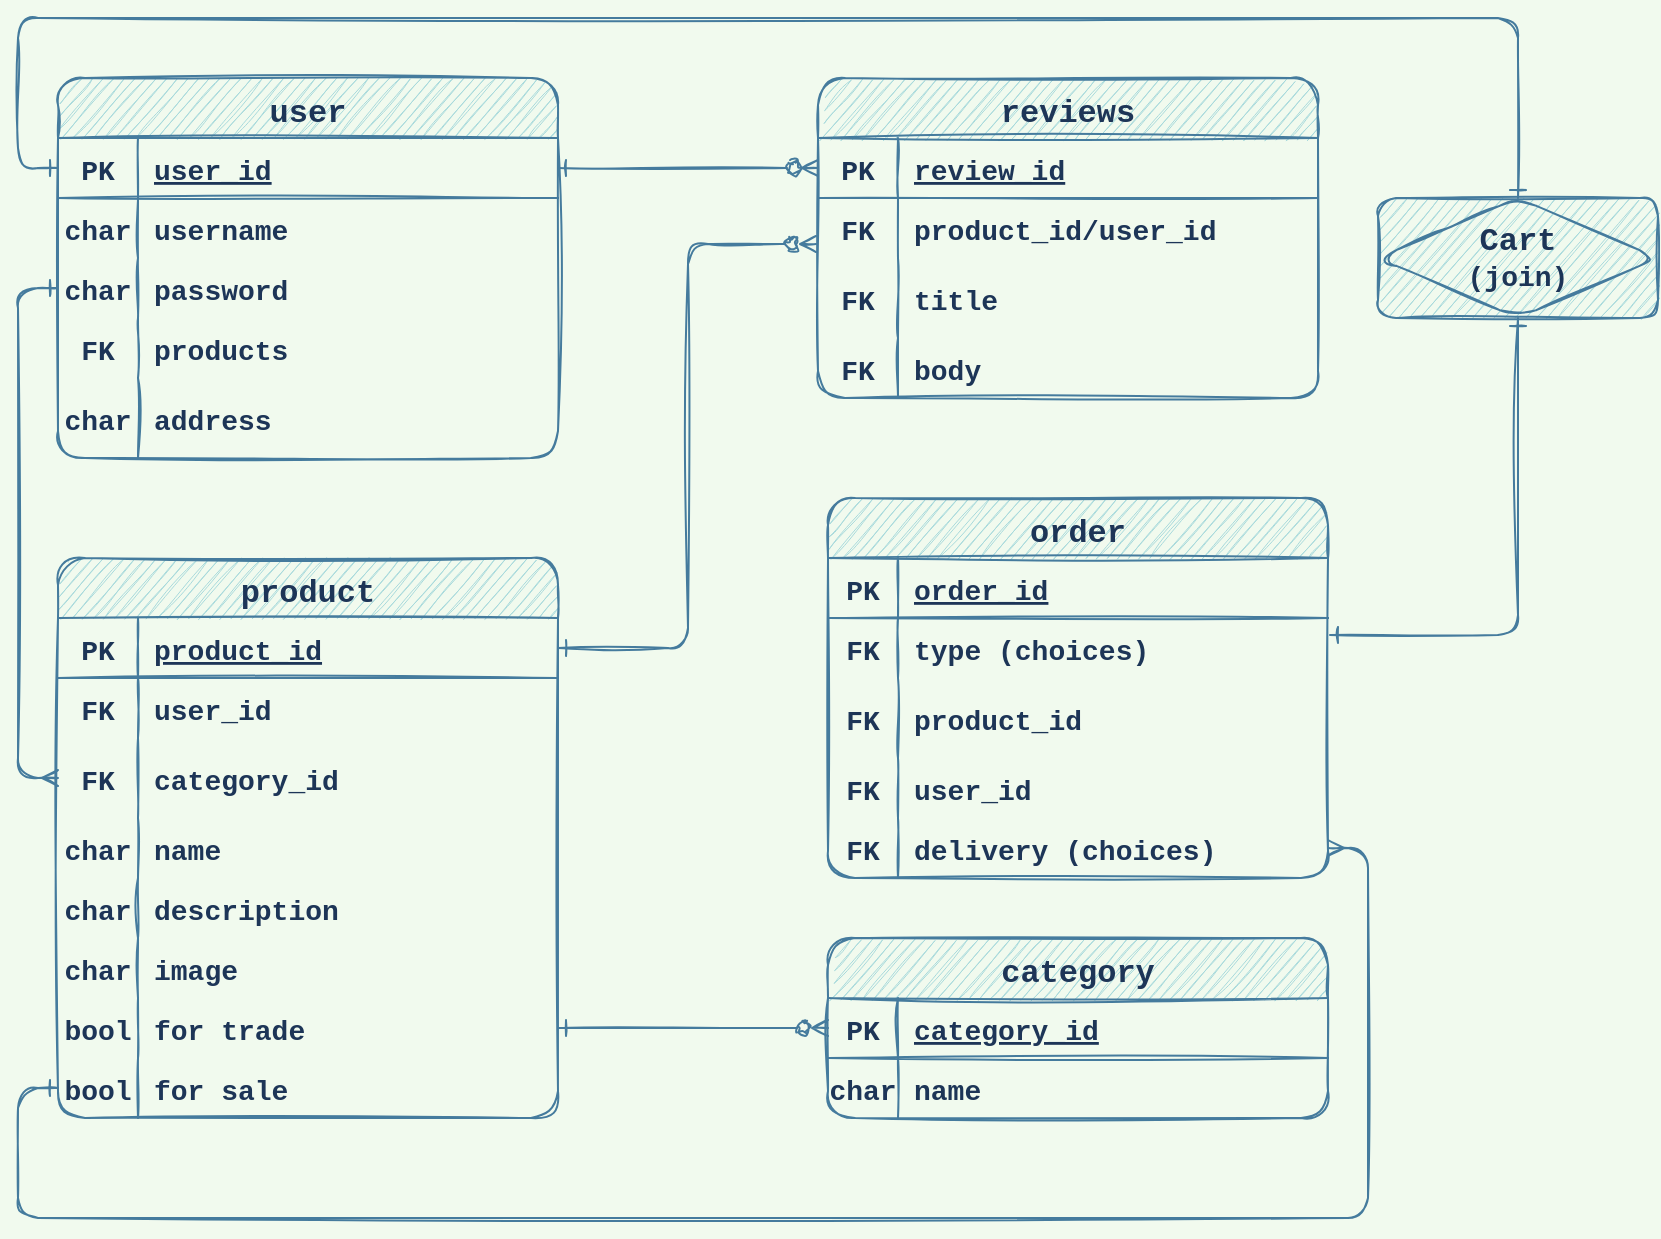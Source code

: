 <mxfile version="20.2.8" type="device"><diagram id="R2lEEEUBdFMjLlhIrx00" name="Page-1"><mxGraphModel dx="912" dy="474" grid="1" gridSize="10" guides="1" tooltips="1" connect="1" arrows="1" fold="1" page="1" pageScale="1" pageWidth="850" pageHeight="1100" background="#F1FAEE" math="0" shadow="0" extFonts="Permanent Marker^https://fonts.googleapis.com/css?family=Permanent+Marker"><root><mxCell id="0"/><mxCell id="1" parent="0"/><mxCell id="C-vyLk0tnHw3VtMMgP7b-2" value="reviews" style="shape=table;startSize=30;container=1;collapsible=1;childLayout=tableLayout;fixedRows=1;rowLines=0;fontStyle=1;align=center;resizeLast=1;resizeLastRow=1;fillColor=#A8DADC;strokeColor=#457B9D;fontColor=#1D3557;sketch=1;rounded=1;fontFamily=Courier New;fontSize=16;" parent="1" vertex="1"><mxGeometry x="420" y="40" width="250" height="160" as="geometry"/></mxCell><mxCell id="C-vyLk0tnHw3VtMMgP7b-3" value="" style="shape=partialRectangle;collapsible=0;dropTarget=0;pointerEvents=0;fillColor=none;points=[[0,0.5],[1,0.5]];portConstraint=eastwest;top=0;left=0;right=0;bottom=1;strokeColor=#457B9D;fontColor=#1D3557;sketch=1;rounded=1;fontFamily=Courier New;fontStyle=1;fontSize=14;" parent="C-vyLk0tnHw3VtMMgP7b-2" vertex="1"><mxGeometry y="30" width="250" height="30" as="geometry"/></mxCell><mxCell id="C-vyLk0tnHw3VtMMgP7b-4" value="PK" style="shape=partialRectangle;overflow=hidden;connectable=0;fillColor=none;top=0;left=0;bottom=0;right=0;fontStyle=1;strokeColor=#457B9D;fontColor=#1D3557;sketch=1;rounded=1;fontFamily=Courier New;fontSize=14;" parent="C-vyLk0tnHw3VtMMgP7b-3" vertex="1"><mxGeometry width="40" height="30" as="geometry"><mxRectangle width="40" height="30" as="alternateBounds"/></mxGeometry></mxCell><mxCell id="C-vyLk0tnHw3VtMMgP7b-5" value="review_id" style="shape=partialRectangle;overflow=hidden;connectable=0;fillColor=none;top=0;left=0;bottom=0;right=0;align=left;spacingLeft=6;fontStyle=5;strokeColor=#457B9D;fontColor=#1D3557;sketch=1;rounded=1;fontFamily=Courier New;fontSize=14;" parent="C-vyLk0tnHw3VtMMgP7b-3" vertex="1"><mxGeometry x="40" width="210" height="30" as="geometry"><mxRectangle width="210" height="30" as="alternateBounds"/></mxGeometry></mxCell><mxCell id="C-vyLk0tnHw3VtMMgP7b-6" value="" style="shape=partialRectangle;collapsible=0;dropTarget=0;pointerEvents=0;fillColor=none;points=[[0,0.5],[1,0.5]];portConstraint=eastwest;top=0;left=0;right=0;bottom=0;strokeColor=#457B9D;fontColor=#1D3557;sketch=1;rounded=1;fontFamily=Courier New;fontStyle=1;fontSize=14;" parent="C-vyLk0tnHw3VtMMgP7b-2" vertex="1"><mxGeometry y="60" width="250" height="30" as="geometry"/></mxCell><mxCell id="C-vyLk0tnHw3VtMMgP7b-7" value="FK" style="shape=partialRectangle;overflow=hidden;connectable=0;fillColor=none;top=0;left=0;bottom=0;right=0;strokeColor=#457B9D;fontColor=#1D3557;sketch=1;rounded=1;fontFamily=Courier New;fontStyle=1;fontSize=14;" parent="C-vyLk0tnHw3VtMMgP7b-6" vertex="1"><mxGeometry width="40" height="30" as="geometry"><mxRectangle width="40" height="30" as="alternateBounds"/></mxGeometry></mxCell><mxCell id="C-vyLk0tnHw3VtMMgP7b-8" value="product_id/user_id" style="shape=partialRectangle;overflow=hidden;connectable=0;fillColor=none;top=0;left=0;bottom=0;right=0;align=left;spacingLeft=6;strokeColor=#457B9D;fontColor=#1D3557;sketch=1;rounded=1;fontFamily=Courier New;fontStyle=1;fontSize=14;" parent="C-vyLk0tnHw3VtMMgP7b-6" vertex="1"><mxGeometry x="40" width="210" height="30" as="geometry"><mxRectangle width="210" height="30" as="alternateBounds"/></mxGeometry></mxCell><mxCell id="C-vyLk0tnHw3VtMMgP7b-9" value="" style="shape=partialRectangle;collapsible=0;dropTarget=0;pointerEvents=0;fillColor=none;points=[[0,0.5],[1,0.5]];portConstraint=eastwest;top=0;left=0;right=0;bottom=0;strokeColor=#457B9D;fontColor=#1D3557;sketch=1;rounded=1;fontFamily=Courier New;fontStyle=1;fontSize=14;" parent="C-vyLk0tnHw3VtMMgP7b-2" vertex="1"><mxGeometry y="90" width="250" height="40" as="geometry"/></mxCell><mxCell id="C-vyLk0tnHw3VtMMgP7b-10" value="FK" style="shape=partialRectangle;overflow=hidden;connectable=0;fillColor=none;top=0;left=0;bottom=0;right=0;strokeColor=#457B9D;fontColor=#1D3557;sketch=1;rounded=1;fontFamily=Courier New;fontStyle=1;fontSize=14;" parent="C-vyLk0tnHw3VtMMgP7b-9" vertex="1"><mxGeometry width="40" height="40" as="geometry"><mxRectangle width="40" height="40" as="alternateBounds"/></mxGeometry></mxCell><mxCell id="C-vyLk0tnHw3VtMMgP7b-11" value="title" style="shape=partialRectangle;overflow=hidden;connectable=0;fillColor=none;top=0;left=0;bottom=0;right=0;align=left;spacingLeft=6;strokeColor=#457B9D;fontColor=#1D3557;sketch=1;rounded=1;fontFamily=Courier New;fontStyle=1;fontSize=14;" parent="C-vyLk0tnHw3VtMMgP7b-9" vertex="1"><mxGeometry x="40" width="210" height="40" as="geometry"><mxRectangle width="210" height="40" as="alternateBounds"/></mxGeometry></mxCell><mxCell id="G360ukvgZGvZydn3RHh8-10" value="" style="shape=tableRow;horizontal=0;startSize=0;swimlaneHead=0;swimlaneBody=0;fillColor=none;collapsible=0;dropTarget=0;points=[[0,0.5],[1,0.5]];portConstraint=eastwest;top=0;left=0;right=0;bottom=0;strokeColor=#457B9D;fontColor=#1D3557;sketch=1;rounded=1;fontFamily=Courier New;fontStyle=1;fontSize=14;" vertex="1" parent="C-vyLk0tnHw3VtMMgP7b-2"><mxGeometry y="130" width="250" height="30" as="geometry"/></mxCell><mxCell id="G360ukvgZGvZydn3RHh8-11" value="FK" style="shape=partialRectangle;connectable=0;fillColor=none;top=0;left=0;bottom=0;right=0;editable=1;overflow=hidden;strokeColor=#457B9D;fontColor=#1D3557;sketch=1;rounded=1;fontFamily=Courier New;fontStyle=1;fontSize=14;" vertex="1" parent="G360ukvgZGvZydn3RHh8-10"><mxGeometry width="40" height="30" as="geometry"><mxRectangle width="40" height="30" as="alternateBounds"/></mxGeometry></mxCell><mxCell id="G360ukvgZGvZydn3RHh8-12" value="body" style="shape=partialRectangle;connectable=0;fillColor=none;top=0;left=0;bottom=0;right=0;align=left;spacingLeft=6;overflow=hidden;strokeColor=#457B9D;fontColor=#1D3557;sketch=1;rounded=1;fontFamily=Courier New;fontStyle=1;fontSize=14;" vertex="1" parent="G360ukvgZGvZydn3RHh8-10"><mxGeometry x="40" width="210" height="30" as="geometry"><mxRectangle width="210" height="30" as="alternateBounds"/></mxGeometry></mxCell><mxCell id="C-vyLk0tnHw3VtMMgP7b-13" value="order" style="shape=table;startSize=30;container=1;collapsible=1;childLayout=tableLayout;fixedRows=1;rowLines=0;fontStyle=1;align=center;resizeLast=1;resizeLastRow=1;fillColor=#A8DADC;strokeColor=#457B9D;fontColor=#1D3557;sketch=1;rounded=1;fontFamily=Courier New;fontSize=16;" parent="1" vertex="1"><mxGeometry x="425" y="250" width="250" height="190" as="geometry"/></mxCell><mxCell id="C-vyLk0tnHw3VtMMgP7b-14" value="" style="shape=partialRectangle;collapsible=0;dropTarget=0;pointerEvents=0;fillColor=none;points=[[0,0.5],[1,0.5]];portConstraint=eastwest;top=0;left=0;right=0;bottom=1;strokeColor=#457B9D;fontColor=#1D3557;sketch=1;rounded=1;fontFamily=Courier New;fontStyle=1;fontSize=14;" parent="C-vyLk0tnHw3VtMMgP7b-13" vertex="1"><mxGeometry y="30" width="250" height="30" as="geometry"/></mxCell><mxCell id="C-vyLk0tnHw3VtMMgP7b-15" value="PK" style="shape=partialRectangle;overflow=hidden;connectable=0;fillColor=none;top=0;left=0;bottom=0;right=0;fontStyle=1;strokeColor=#457B9D;fontColor=#1D3557;sketch=1;rounded=1;fontFamily=Courier New;fontSize=14;" parent="C-vyLk0tnHw3VtMMgP7b-14" vertex="1"><mxGeometry width="35" height="30" as="geometry"><mxRectangle width="35" height="30" as="alternateBounds"/></mxGeometry></mxCell><mxCell id="C-vyLk0tnHw3VtMMgP7b-16" value="order_id" style="shape=partialRectangle;overflow=hidden;connectable=0;fillColor=none;top=0;left=0;bottom=0;right=0;align=left;spacingLeft=6;fontStyle=5;strokeColor=#457B9D;fontColor=#1D3557;sketch=1;rounded=1;fontFamily=Courier New;fontSize=14;" parent="C-vyLk0tnHw3VtMMgP7b-14" vertex="1"><mxGeometry x="35" width="215" height="30" as="geometry"><mxRectangle width="215" height="30" as="alternateBounds"/></mxGeometry></mxCell><mxCell id="C-vyLk0tnHw3VtMMgP7b-17" value="" style="shape=partialRectangle;collapsible=0;dropTarget=0;pointerEvents=0;fillColor=none;points=[[0,0.5],[1,0.5]];portConstraint=eastwest;top=0;left=0;right=0;bottom=0;strokeColor=#457B9D;fontColor=#1D3557;sketch=1;rounded=1;fontFamily=Courier New;fontStyle=1;fontSize=14;" parent="C-vyLk0tnHw3VtMMgP7b-13" vertex="1"><mxGeometry y="60" width="250" height="30" as="geometry"/></mxCell><mxCell id="C-vyLk0tnHw3VtMMgP7b-18" value="FK" style="shape=partialRectangle;overflow=hidden;connectable=0;fillColor=none;top=0;left=0;bottom=0;right=0;strokeColor=#457B9D;fontColor=#1D3557;sketch=1;rounded=1;fontFamily=Courier New;fontStyle=1;fontSize=14;" parent="C-vyLk0tnHw3VtMMgP7b-17" vertex="1"><mxGeometry width="35" height="30" as="geometry"><mxRectangle width="35" height="30" as="alternateBounds"/></mxGeometry></mxCell><mxCell id="C-vyLk0tnHw3VtMMgP7b-19" value="type (choices)" style="shape=partialRectangle;overflow=hidden;connectable=0;fillColor=none;top=0;left=0;bottom=0;right=0;align=left;spacingLeft=6;strokeColor=#457B9D;fontColor=#1D3557;sketch=1;rounded=1;fontFamily=Courier New;fontStyle=1;fontSize=14;" parent="C-vyLk0tnHw3VtMMgP7b-17" vertex="1"><mxGeometry x="35" width="215" height="30" as="geometry"><mxRectangle width="215" height="30" as="alternateBounds"/></mxGeometry></mxCell><mxCell id="C-vyLk0tnHw3VtMMgP7b-20" value="" style="shape=partialRectangle;collapsible=0;dropTarget=0;pointerEvents=0;fillColor=none;points=[[0,0.5],[1,0.5]];portConstraint=eastwest;top=0;left=0;right=0;bottom=0;strokeColor=#457B9D;fontColor=#1D3557;sketch=1;rounded=1;fontFamily=Courier New;fontStyle=1;fontSize=14;" parent="C-vyLk0tnHw3VtMMgP7b-13" vertex="1"><mxGeometry y="90" width="250" height="40" as="geometry"/></mxCell><mxCell id="C-vyLk0tnHw3VtMMgP7b-21" value="FK" style="shape=partialRectangle;overflow=hidden;connectable=0;fillColor=none;top=0;left=0;bottom=0;right=0;strokeColor=#457B9D;fontColor=#1D3557;sketch=1;rounded=1;fontFamily=Courier New;fontStyle=1;fontSize=14;" parent="C-vyLk0tnHw3VtMMgP7b-20" vertex="1"><mxGeometry width="35" height="40" as="geometry"><mxRectangle width="35" height="40" as="alternateBounds"/></mxGeometry></mxCell><mxCell id="C-vyLk0tnHw3VtMMgP7b-22" value="product_id" style="shape=partialRectangle;overflow=hidden;connectable=0;fillColor=none;top=0;left=0;bottom=0;right=0;align=left;spacingLeft=6;strokeColor=#457B9D;fontColor=#1D3557;sketch=1;rounded=1;fontFamily=Courier New;fontStyle=1;fontSize=14;" parent="C-vyLk0tnHw3VtMMgP7b-20" vertex="1"><mxGeometry x="35" width="215" height="40" as="geometry"><mxRectangle width="215" height="40" as="alternateBounds"/></mxGeometry></mxCell><mxCell id="G360ukvgZGvZydn3RHh8-13" value="" style="shape=tableRow;horizontal=0;startSize=0;swimlaneHead=0;swimlaneBody=0;fillColor=none;collapsible=0;dropTarget=0;points=[[0,0.5],[1,0.5]];portConstraint=eastwest;top=0;left=0;right=0;bottom=0;strokeColor=#457B9D;fontColor=#1D3557;sketch=1;rounded=1;fontFamily=Courier New;fontStyle=1;fontSize=14;" vertex="1" parent="C-vyLk0tnHw3VtMMgP7b-13"><mxGeometry y="130" width="250" height="30" as="geometry"/></mxCell><mxCell id="G360ukvgZGvZydn3RHh8-14" value="FK" style="shape=partialRectangle;connectable=0;fillColor=none;top=0;left=0;bottom=0;right=0;editable=1;overflow=hidden;strokeColor=#457B9D;fontColor=#1D3557;sketch=1;rounded=1;fontFamily=Courier New;fontStyle=1;fontSize=14;" vertex="1" parent="G360ukvgZGvZydn3RHh8-13"><mxGeometry width="35" height="30" as="geometry"><mxRectangle width="35" height="30" as="alternateBounds"/></mxGeometry></mxCell><mxCell id="G360ukvgZGvZydn3RHh8-15" value="user_id" style="shape=partialRectangle;connectable=0;fillColor=none;top=0;left=0;bottom=0;right=0;align=left;spacingLeft=6;overflow=hidden;strokeColor=#457B9D;fontColor=#1D3557;sketch=1;rounded=1;fontFamily=Courier New;fontStyle=1;fontSize=14;" vertex="1" parent="G360ukvgZGvZydn3RHh8-13"><mxGeometry x="35" width="215" height="30" as="geometry"><mxRectangle width="215" height="30" as="alternateBounds"/></mxGeometry></mxCell><mxCell id="G360ukvgZGvZydn3RHh8-16" value="" style="shape=tableRow;horizontal=0;startSize=0;swimlaneHead=0;swimlaneBody=0;fillColor=none;collapsible=0;dropTarget=0;points=[[0,0.5],[1,0.5]];portConstraint=eastwest;top=0;left=0;right=0;bottom=0;strokeColor=#457B9D;fontColor=#1D3557;sketch=1;rounded=1;fontFamily=Courier New;fontStyle=1;fontSize=14;" vertex="1" parent="C-vyLk0tnHw3VtMMgP7b-13"><mxGeometry y="160" width="250" height="30" as="geometry"/></mxCell><mxCell id="G360ukvgZGvZydn3RHh8-17" value="FK" style="shape=partialRectangle;connectable=0;fillColor=none;top=0;left=0;bottom=0;right=0;editable=1;overflow=hidden;strokeColor=#457B9D;fontColor=#1D3557;sketch=1;rounded=1;fontFamily=Courier New;fontStyle=1;fontSize=14;" vertex="1" parent="G360ukvgZGvZydn3RHh8-16"><mxGeometry width="35" height="30" as="geometry"><mxRectangle width="35" height="30" as="alternateBounds"/></mxGeometry></mxCell><mxCell id="G360ukvgZGvZydn3RHh8-18" value="delivery (choices)" style="shape=partialRectangle;connectable=0;fillColor=none;top=0;left=0;bottom=0;right=0;align=left;spacingLeft=6;overflow=hidden;strokeColor=#457B9D;fontColor=#1D3557;sketch=1;rounded=1;fontFamily=Courier New;fontStyle=1;fontSize=14;" vertex="1" parent="G360ukvgZGvZydn3RHh8-16"><mxGeometry x="35" width="215" height="30" as="geometry"><mxRectangle width="215" height="30" as="alternateBounds"/></mxGeometry></mxCell><mxCell id="C-vyLk0tnHw3VtMMgP7b-23" value="user" style="shape=table;startSize=30;container=1;collapsible=1;childLayout=tableLayout;fixedRows=1;rowLines=0;fontStyle=1;align=center;resizeLast=1;resizeLastRow=1;fillColor=#A8DADC;strokeColor=#457B9D;fontColor=#1D3557;sketch=1;rounded=1;fontFamily=Courier New;fontSize=16;" parent="1" vertex="1"><mxGeometry x="40" y="40" width="250" height="190" as="geometry"/></mxCell><mxCell id="C-vyLk0tnHw3VtMMgP7b-24" value="" style="shape=partialRectangle;collapsible=0;dropTarget=0;pointerEvents=0;fillColor=none;points=[[0,0.5],[1,0.5]];portConstraint=eastwest;top=0;left=0;right=0;bottom=1;strokeColor=#457B9D;fontColor=#1D3557;sketch=1;rounded=1;fontFamily=Courier New;fontStyle=1;fontSize=14;" parent="C-vyLk0tnHw3VtMMgP7b-23" vertex="1"><mxGeometry y="30" width="250" height="30" as="geometry"/></mxCell><mxCell id="C-vyLk0tnHw3VtMMgP7b-25" value="PK" style="shape=partialRectangle;overflow=hidden;connectable=0;fillColor=none;top=0;left=0;bottom=0;right=0;fontStyle=1;strokeColor=#457B9D;fontColor=#1D3557;sketch=1;rounded=1;fontFamily=Courier New;fontSize=14;" parent="C-vyLk0tnHw3VtMMgP7b-24" vertex="1"><mxGeometry width="40" height="30" as="geometry"><mxRectangle width="40" height="30" as="alternateBounds"/></mxGeometry></mxCell><mxCell id="C-vyLk0tnHw3VtMMgP7b-26" value="user_id" style="shape=partialRectangle;overflow=hidden;connectable=0;fillColor=none;top=0;left=0;bottom=0;right=0;align=left;spacingLeft=6;fontStyle=5;strokeColor=#457B9D;fontColor=#1D3557;sketch=1;rounded=1;fontFamily=Courier New;fontSize=14;" parent="C-vyLk0tnHw3VtMMgP7b-24" vertex="1"><mxGeometry x="40" width="210" height="30" as="geometry"><mxRectangle width="210" height="30" as="alternateBounds"/></mxGeometry></mxCell><mxCell id="C-vyLk0tnHw3VtMMgP7b-27" value="" style="shape=partialRectangle;collapsible=0;dropTarget=0;pointerEvents=0;fillColor=none;points=[[0,0.5],[1,0.5]];portConstraint=eastwest;top=0;left=0;right=0;bottom=0;strokeColor=#457B9D;fontColor=#1D3557;sketch=1;rounded=1;fontFamily=Courier New;fontStyle=1;fontSize=14;" parent="C-vyLk0tnHw3VtMMgP7b-23" vertex="1"><mxGeometry y="60" width="250" height="30" as="geometry"/></mxCell><mxCell id="C-vyLk0tnHw3VtMMgP7b-28" value="char" style="shape=partialRectangle;overflow=hidden;connectable=0;fillColor=none;top=0;left=0;bottom=0;right=0;strokeColor=#457B9D;fontColor=#1D3557;sketch=1;rounded=1;fontFamily=Courier New;fontStyle=1;fontSize=14;" parent="C-vyLk0tnHw3VtMMgP7b-27" vertex="1"><mxGeometry width="40" height="30" as="geometry"><mxRectangle width="40" height="30" as="alternateBounds"/></mxGeometry></mxCell><mxCell id="C-vyLk0tnHw3VtMMgP7b-29" value="username" style="shape=partialRectangle;overflow=hidden;connectable=0;fillColor=none;top=0;left=0;bottom=0;right=0;align=left;spacingLeft=6;strokeColor=#457B9D;fontColor=#1D3557;sketch=1;rounded=1;fontFamily=Courier New;fontStyle=1;fontSize=14;" parent="C-vyLk0tnHw3VtMMgP7b-27" vertex="1"><mxGeometry x="40" width="210" height="30" as="geometry"><mxRectangle width="210" height="30" as="alternateBounds"/></mxGeometry></mxCell><mxCell id="G360ukvgZGvZydn3RHh8-1" value="" style="shape=tableRow;horizontal=0;startSize=0;swimlaneHead=0;swimlaneBody=0;fillColor=none;collapsible=0;dropTarget=0;points=[[0,0.5],[1,0.5]];portConstraint=eastwest;top=0;left=0;right=0;bottom=0;strokeColor=#457B9D;fontColor=#1D3557;sketch=1;rounded=1;fontFamily=Courier New;fontStyle=1;fontSize=14;" vertex="1" parent="C-vyLk0tnHw3VtMMgP7b-23"><mxGeometry y="90" width="250" height="30" as="geometry"/></mxCell><mxCell id="G360ukvgZGvZydn3RHh8-2" value="char" style="shape=partialRectangle;connectable=0;fillColor=none;top=0;left=0;bottom=0;right=0;editable=1;overflow=hidden;strokeColor=#457B9D;fontColor=#1D3557;sketch=1;rounded=1;fontFamily=Courier New;fontStyle=1;fontSize=14;" vertex="1" parent="G360ukvgZGvZydn3RHh8-1"><mxGeometry width="40" height="30" as="geometry"><mxRectangle width="40" height="30" as="alternateBounds"/></mxGeometry></mxCell><mxCell id="G360ukvgZGvZydn3RHh8-3" value="password" style="shape=partialRectangle;connectable=0;fillColor=none;top=0;left=0;bottom=0;right=0;align=left;spacingLeft=6;overflow=hidden;strokeColor=#457B9D;fontColor=#1D3557;sketch=1;rounded=1;fontFamily=Courier New;fontStyle=1;fontSize=14;" vertex="1" parent="G360ukvgZGvZydn3RHh8-1"><mxGeometry x="40" width="210" height="30" as="geometry"><mxRectangle width="210" height="30" as="alternateBounds"/></mxGeometry></mxCell><mxCell id="G360ukvgZGvZydn3RHh8-4" value="" style="shape=tableRow;horizontal=0;startSize=0;swimlaneHead=0;swimlaneBody=0;fillColor=none;collapsible=0;dropTarget=0;points=[[0,0.5],[1,0.5]];portConstraint=eastwest;top=0;left=0;right=0;bottom=0;strokeColor=#457B9D;fontColor=#1D3557;sketch=1;rounded=1;fontFamily=Courier New;fontStyle=1;fontSize=14;" vertex="1" parent="C-vyLk0tnHw3VtMMgP7b-23"><mxGeometry y="120" width="250" height="30" as="geometry"/></mxCell><mxCell id="G360ukvgZGvZydn3RHh8-5" value="FK" style="shape=partialRectangle;connectable=0;fillColor=none;top=0;left=0;bottom=0;right=0;editable=1;overflow=hidden;strokeColor=#457B9D;fontColor=#1D3557;sketch=1;rounded=1;fontFamily=Courier New;fontStyle=1;fontSize=14;" vertex="1" parent="G360ukvgZGvZydn3RHh8-4"><mxGeometry width="40" height="30" as="geometry"><mxRectangle width="40" height="30" as="alternateBounds"/></mxGeometry></mxCell><mxCell id="G360ukvgZGvZydn3RHh8-6" value="products" style="shape=partialRectangle;connectable=0;fillColor=none;top=0;left=0;bottom=0;right=0;align=left;spacingLeft=6;overflow=hidden;strokeColor=#457B9D;fontColor=#1D3557;sketch=1;rounded=1;fontFamily=Courier New;fontStyle=1;fontSize=14;" vertex="1" parent="G360ukvgZGvZydn3RHh8-4"><mxGeometry x="40" width="210" height="30" as="geometry"><mxRectangle width="210" height="30" as="alternateBounds"/></mxGeometry></mxCell><mxCell id="G360ukvgZGvZydn3RHh8-7" value="" style="shape=tableRow;horizontal=0;startSize=0;swimlaneHead=0;swimlaneBody=0;fillColor=none;collapsible=0;dropTarget=0;points=[[0,0.5],[1,0.5]];portConstraint=eastwest;top=0;left=0;right=0;bottom=0;strokeColor=#457B9D;fontColor=#1D3557;sketch=1;rounded=1;fontFamily=Courier New;fontStyle=1;fontSize=14;" vertex="1" parent="C-vyLk0tnHw3VtMMgP7b-23"><mxGeometry y="150" width="250" height="40" as="geometry"/></mxCell><mxCell id="G360ukvgZGvZydn3RHh8-8" value="char" style="shape=partialRectangle;connectable=0;fillColor=none;top=0;left=0;bottom=0;right=0;editable=1;overflow=hidden;strokeColor=#457B9D;fontColor=#1D3557;sketch=1;rounded=1;fontFamily=Courier New;fontStyle=1;fontSize=14;" vertex="1" parent="G360ukvgZGvZydn3RHh8-7"><mxGeometry width="40" height="40" as="geometry"><mxRectangle width="40" height="40" as="alternateBounds"/></mxGeometry></mxCell><mxCell id="G360ukvgZGvZydn3RHh8-9" value="address" style="shape=partialRectangle;connectable=0;fillColor=none;top=0;left=0;bottom=0;right=0;align=left;spacingLeft=6;overflow=hidden;strokeColor=#457B9D;fontColor=#1D3557;sketch=1;rounded=1;fontFamily=Courier New;fontStyle=1;fontSize=14;" vertex="1" parent="G360ukvgZGvZydn3RHh8-7"><mxGeometry x="40" width="210" height="40" as="geometry"><mxRectangle width="210" height="40" as="alternateBounds"/></mxGeometry></mxCell><mxCell id="G360ukvgZGvZydn3RHh8-19" value="category" style="shape=table;startSize=30;container=1;collapsible=1;childLayout=tableLayout;fixedRows=1;rowLines=0;fontStyle=1;align=center;resizeLast=1;resizeLastRow=1;fillColor=#A8DADC;strokeColor=#457B9D;fontColor=#1D3557;sketch=1;rounded=1;fontFamily=Courier New;fontSize=16;" vertex="1" parent="1"><mxGeometry x="425" y="470" width="250" height="90" as="geometry"/></mxCell><mxCell id="G360ukvgZGvZydn3RHh8-20" value="" style="shape=partialRectangle;collapsible=0;dropTarget=0;pointerEvents=0;fillColor=none;points=[[0,0.5],[1,0.5]];portConstraint=eastwest;top=0;left=0;right=0;bottom=1;strokeColor=#457B9D;fontColor=#1D3557;sketch=1;rounded=1;fontFamily=Courier New;fontStyle=1;fontSize=14;" vertex="1" parent="G360ukvgZGvZydn3RHh8-19"><mxGeometry y="30" width="250" height="30" as="geometry"/></mxCell><mxCell id="G360ukvgZGvZydn3RHh8-21" value="PK" style="shape=partialRectangle;overflow=hidden;connectable=0;fillColor=none;top=0;left=0;bottom=0;right=0;fontStyle=1;strokeColor=#457B9D;fontColor=#1D3557;sketch=1;rounded=1;fontFamily=Courier New;fontSize=14;" vertex="1" parent="G360ukvgZGvZydn3RHh8-20"><mxGeometry width="35" height="30" as="geometry"><mxRectangle width="35" height="30" as="alternateBounds"/></mxGeometry></mxCell><mxCell id="G360ukvgZGvZydn3RHh8-22" value="category_id" style="shape=partialRectangle;overflow=hidden;connectable=0;fillColor=none;top=0;left=0;bottom=0;right=0;align=left;spacingLeft=6;fontStyle=5;strokeColor=#457B9D;fontColor=#1D3557;sketch=1;rounded=1;fontFamily=Courier New;fontSize=14;" vertex="1" parent="G360ukvgZGvZydn3RHh8-20"><mxGeometry x="35" width="215" height="30" as="geometry"><mxRectangle width="215" height="30" as="alternateBounds"/></mxGeometry></mxCell><mxCell id="G360ukvgZGvZydn3RHh8-23" value="" style="shape=partialRectangle;collapsible=0;dropTarget=0;pointerEvents=0;fillColor=none;points=[[0,0.5],[1,0.5]];portConstraint=eastwest;top=0;left=0;right=0;bottom=0;strokeColor=#457B9D;fontColor=#1D3557;sketch=1;rounded=1;fontFamily=Courier New;fontStyle=1;fontSize=14;" vertex="1" parent="G360ukvgZGvZydn3RHh8-19"><mxGeometry y="60" width="250" height="30" as="geometry"/></mxCell><mxCell id="G360ukvgZGvZydn3RHh8-24" value="char" style="shape=partialRectangle;overflow=hidden;connectable=0;fillColor=none;top=0;left=0;bottom=0;right=0;strokeColor=#457B9D;fontColor=#1D3557;sketch=1;rounded=1;fontFamily=Courier New;fontStyle=1;fontSize=14;" vertex="1" parent="G360ukvgZGvZydn3RHh8-23"><mxGeometry width="35" height="30" as="geometry"><mxRectangle width="35" height="30" as="alternateBounds"/></mxGeometry></mxCell><mxCell id="G360ukvgZGvZydn3RHh8-25" value="name" style="shape=partialRectangle;overflow=hidden;connectable=0;fillColor=none;top=0;left=0;bottom=0;right=0;align=left;spacingLeft=6;strokeColor=#457B9D;fontColor=#1D3557;sketch=1;rounded=1;fontFamily=Courier New;fontStyle=1;fontSize=14;" vertex="1" parent="G360ukvgZGvZydn3RHh8-23"><mxGeometry x="35" width="215" height="30" as="geometry"><mxRectangle width="215" height="30" as="alternateBounds"/></mxGeometry></mxCell><mxCell id="G360ukvgZGvZydn3RHh8-35" value="product" style="shape=table;startSize=30;container=1;collapsible=1;childLayout=tableLayout;fixedRows=1;rowLines=0;fontStyle=1;align=center;resizeLast=1;resizeLastRow=1;fillColor=#A8DADC;strokeColor=#457B9D;fontColor=#1D3557;sketch=1;rounded=1;fontFamily=Courier New;fontSize=16;" vertex="1" parent="1"><mxGeometry x="40" y="280" width="250" height="280" as="geometry"/></mxCell><mxCell id="G360ukvgZGvZydn3RHh8-36" value="" style="shape=partialRectangle;collapsible=0;dropTarget=0;pointerEvents=0;fillColor=none;points=[[0,0.5],[1,0.5]];portConstraint=eastwest;top=0;left=0;right=0;bottom=1;strokeColor=#457B9D;fontColor=#1D3557;sketch=1;rounded=1;fontFamily=Courier New;fontStyle=1;fontSize=14;" vertex="1" parent="G360ukvgZGvZydn3RHh8-35"><mxGeometry y="30" width="250" height="30" as="geometry"/></mxCell><mxCell id="G360ukvgZGvZydn3RHh8-37" value="PK" style="shape=partialRectangle;overflow=hidden;connectable=0;fillColor=none;top=0;left=0;bottom=0;right=0;fontStyle=1;strokeColor=#457B9D;fontColor=#1D3557;sketch=1;rounded=1;fontFamily=Courier New;fontSize=14;" vertex="1" parent="G360ukvgZGvZydn3RHh8-36"><mxGeometry width="40" height="30" as="geometry"><mxRectangle width="40" height="30" as="alternateBounds"/></mxGeometry></mxCell><mxCell id="G360ukvgZGvZydn3RHh8-38" value="product_id" style="shape=partialRectangle;overflow=hidden;connectable=0;fillColor=none;top=0;left=0;bottom=0;right=0;align=left;spacingLeft=6;fontStyle=5;strokeColor=#457B9D;fontColor=#1D3557;sketch=1;rounded=1;fontFamily=Courier New;fontSize=14;" vertex="1" parent="G360ukvgZGvZydn3RHh8-36"><mxGeometry x="40" width="210" height="30" as="geometry"><mxRectangle width="210" height="30" as="alternateBounds"/></mxGeometry></mxCell><mxCell id="G360ukvgZGvZydn3RHh8-39" value="" style="shape=partialRectangle;collapsible=0;dropTarget=0;pointerEvents=0;fillColor=none;points=[[0,0.5],[1,0.5]];portConstraint=eastwest;top=0;left=0;right=0;bottom=0;strokeColor=#457B9D;fontColor=#1D3557;sketch=1;rounded=1;fontFamily=Courier New;fontStyle=1;fontSize=14;" vertex="1" parent="G360ukvgZGvZydn3RHh8-35"><mxGeometry y="60" width="250" height="30" as="geometry"/></mxCell><mxCell id="G360ukvgZGvZydn3RHh8-40" value="FK" style="shape=partialRectangle;overflow=hidden;connectable=0;fillColor=none;top=0;left=0;bottom=0;right=0;strokeColor=#457B9D;fontColor=#1D3557;sketch=1;rounded=1;fontFamily=Courier New;fontStyle=1;fontSize=14;" vertex="1" parent="G360ukvgZGvZydn3RHh8-39"><mxGeometry width="40" height="30" as="geometry"><mxRectangle width="40" height="30" as="alternateBounds"/></mxGeometry></mxCell><mxCell id="G360ukvgZGvZydn3RHh8-41" value="user_id" style="shape=partialRectangle;overflow=hidden;connectable=0;fillColor=none;top=0;left=0;bottom=0;right=0;align=left;spacingLeft=6;strokeColor=#457B9D;fontColor=#1D3557;sketch=1;rounded=1;fontFamily=Courier New;fontStyle=1;fontSize=14;" vertex="1" parent="G360ukvgZGvZydn3RHh8-39"><mxGeometry x="40" width="210" height="30" as="geometry"><mxRectangle width="210" height="30" as="alternateBounds"/></mxGeometry></mxCell><mxCell id="G360ukvgZGvZydn3RHh8-42" value="" style="shape=partialRectangle;collapsible=0;dropTarget=0;pointerEvents=0;fillColor=none;points=[[0,0.5],[1,0.5]];portConstraint=eastwest;top=0;left=0;right=0;bottom=0;strokeColor=#457B9D;fontColor=#1D3557;sketch=1;rounded=1;fontFamily=Courier New;fontStyle=1;fontSize=14;" vertex="1" parent="G360ukvgZGvZydn3RHh8-35"><mxGeometry y="90" width="250" height="40" as="geometry"/></mxCell><mxCell id="G360ukvgZGvZydn3RHh8-43" value="FK" style="shape=partialRectangle;overflow=hidden;connectable=0;fillColor=none;top=0;left=0;bottom=0;right=0;strokeColor=#457B9D;fontColor=#1D3557;sketch=1;rounded=1;fontFamily=Courier New;fontStyle=1;fontSize=14;" vertex="1" parent="G360ukvgZGvZydn3RHh8-42"><mxGeometry width="40" height="40" as="geometry"><mxRectangle width="40" height="40" as="alternateBounds"/></mxGeometry></mxCell><mxCell id="G360ukvgZGvZydn3RHh8-44" value="category_id" style="shape=partialRectangle;overflow=hidden;connectable=0;fillColor=none;top=0;left=0;bottom=0;right=0;align=left;spacingLeft=6;strokeColor=#457B9D;fontColor=#1D3557;sketch=1;rounded=1;fontFamily=Courier New;fontStyle=1;fontSize=14;" vertex="1" parent="G360ukvgZGvZydn3RHh8-42"><mxGeometry x="40" width="210" height="40" as="geometry"><mxRectangle width="210" height="40" as="alternateBounds"/></mxGeometry></mxCell><mxCell id="G360ukvgZGvZydn3RHh8-45" value="" style="shape=tableRow;horizontal=0;startSize=0;swimlaneHead=0;swimlaneBody=0;fillColor=none;collapsible=0;dropTarget=0;points=[[0,0.5],[1,0.5]];portConstraint=eastwest;top=0;left=0;right=0;bottom=0;strokeColor=#457B9D;fontColor=#1D3557;sketch=1;rounded=1;fontFamily=Courier New;fontStyle=1;fontSize=14;" vertex="1" parent="G360ukvgZGvZydn3RHh8-35"><mxGeometry y="130" width="250" height="30" as="geometry"/></mxCell><mxCell id="G360ukvgZGvZydn3RHh8-46" value="char" style="shape=partialRectangle;connectable=0;fillColor=none;top=0;left=0;bottom=0;right=0;editable=1;overflow=hidden;strokeColor=#457B9D;fontColor=#1D3557;sketch=1;rounded=1;fontFamily=Courier New;fontStyle=1;fontSize=14;" vertex="1" parent="G360ukvgZGvZydn3RHh8-45"><mxGeometry width="40" height="30" as="geometry"><mxRectangle width="40" height="30" as="alternateBounds"/></mxGeometry></mxCell><mxCell id="G360ukvgZGvZydn3RHh8-47" value="name" style="shape=partialRectangle;connectable=0;fillColor=none;top=0;left=0;bottom=0;right=0;align=left;spacingLeft=6;overflow=hidden;strokeColor=#457B9D;fontColor=#1D3557;sketch=1;rounded=1;fontFamily=Courier New;fontStyle=1;fontSize=14;" vertex="1" parent="G360ukvgZGvZydn3RHh8-45"><mxGeometry x="40" width="210" height="30" as="geometry"><mxRectangle width="210" height="30" as="alternateBounds"/></mxGeometry></mxCell><mxCell id="G360ukvgZGvZydn3RHh8-48" value="" style="shape=tableRow;horizontal=0;startSize=0;swimlaneHead=0;swimlaneBody=0;fillColor=none;collapsible=0;dropTarget=0;points=[[0,0.5],[1,0.5]];portConstraint=eastwest;top=0;left=0;right=0;bottom=0;strokeColor=#457B9D;fontColor=#1D3557;sketch=1;rounded=1;fontFamily=Courier New;fontStyle=1;fontSize=14;" vertex="1" parent="G360ukvgZGvZydn3RHh8-35"><mxGeometry y="160" width="250" height="30" as="geometry"/></mxCell><mxCell id="G360ukvgZGvZydn3RHh8-49" value="char" style="shape=partialRectangle;connectable=0;fillColor=none;top=0;left=0;bottom=0;right=0;editable=1;overflow=hidden;strokeColor=#457B9D;fontColor=#1D3557;sketch=1;rounded=1;fontFamily=Courier New;fontStyle=1;fontSize=14;" vertex="1" parent="G360ukvgZGvZydn3RHh8-48"><mxGeometry width="40" height="30" as="geometry"><mxRectangle width="40" height="30" as="alternateBounds"/></mxGeometry></mxCell><mxCell id="G360ukvgZGvZydn3RHh8-50" value="description" style="shape=partialRectangle;connectable=0;fillColor=none;top=0;left=0;bottom=0;right=0;align=left;spacingLeft=6;overflow=hidden;strokeColor=#457B9D;fontColor=#1D3557;sketch=1;rounded=1;fontFamily=Courier New;fontStyle=1;fontSize=14;" vertex="1" parent="G360ukvgZGvZydn3RHh8-48"><mxGeometry x="40" width="210" height="30" as="geometry"><mxRectangle width="210" height="30" as="alternateBounds"/></mxGeometry></mxCell><mxCell id="G360ukvgZGvZydn3RHh8-51" value="" style="shape=tableRow;horizontal=0;startSize=0;swimlaneHead=0;swimlaneBody=0;fillColor=none;collapsible=0;dropTarget=0;points=[[0,0.5],[1,0.5]];portConstraint=eastwest;top=0;left=0;right=0;bottom=0;strokeColor=#457B9D;fontColor=#1D3557;sketch=1;rounded=1;fontFamily=Courier New;fontStyle=1;fontSize=14;" vertex="1" parent="G360ukvgZGvZydn3RHh8-35"><mxGeometry y="190" width="250" height="30" as="geometry"/></mxCell><mxCell id="G360ukvgZGvZydn3RHh8-52" value="char" style="shape=partialRectangle;connectable=0;fillColor=none;top=0;left=0;bottom=0;right=0;editable=1;overflow=hidden;strokeColor=#457B9D;fontColor=#1D3557;sketch=1;rounded=1;fontFamily=Courier New;fontStyle=1;fontSize=14;" vertex="1" parent="G360ukvgZGvZydn3RHh8-51"><mxGeometry width="40" height="30" as="geometry"><mxRectangle width="40" height="30" as="alternateBounds"/></mxGeometry></mxCell><mxCell id="G360ukvgZGvZydn3RHh8-53" value="image" style="shape=partialRectangle;connectable=0;fillColor=none;top=0;left=0;bottom=0;right=0;align=left;spacingLeft=6;overflow=hidden;strokeColor=#457B9D;fontColor=#1D3557;sketch=1;rounded=1;fontFamily=Courier New;fontStyle=1;fontSize=14;" vertex="1" parent="G360ukvgZGvZydn3RHh8-51"><mxGeometry x="40" width="210" height="30" as="geometry"><mxRectangle width="210" height="30" as="alternateBounds"/></mxGeometry></mxCell><mxCell id="G360ukvgZGvZydn3RHh8-54" value="" style="shape=tableRow;horizontal=0;startSize=0;swimlaneHead=0;swimlaneBody=0;fillColor=none;collapsible=0;dropTarget=0;points=[[0,0.5],[1,0.5]];portConstraint=eastwest;top=0;left=0;right=0;bottom=0;strokeColor=#457B9D;fontColor=#1D3557;sketch=1;rounded=1;fontFamily=Courier New;fontStyle=1;fontSize=14;" vertex="1" parent="G360ukvgZGvZydn3RHh8-35"><mxGeometry y="220" width="250" height="30" as="geometry"/></mxCell><mxCell id="G360ukvgZGvZydn3RHh8-55" value="bool" style="shape=partialRectangle;connectable=0;fillColor=none;top=0;left=0;bottom=0;right=0;editable=1;overflow=hidden;strokeColor=#457B9D;fontColor=#1D3557;sketch=1;rounded=1;fontFamily=Courier New;fontStyle=1;fontSize=14;" vertex="1" parent="G360ukvgZGvZydn3RHh8-54"><mxGeometry width="40" height="30" as="geometry"><mxRectangle width="40" height="30" as="alternateBounds"/></mxGeometry></mxCell><mxCell id="G360ukvgZGvZydn3RHh8-56" value="for trade" style="shape=partialRectangle;connectable=0;fillColor=none;top=0;left=0;bottom=0;right=0;align=left;spacingLeft=6;overflow=hidden;strokeColor=#457B9D;fontColor=#1D3557;sketch=1;rounded=1;fontFamily=Courier New;fontStyle=1;fontSize=14;" vertex="1" parent="G360ukvgZGvZydn3RHh8-54"><mxGeometry x="40" width="210" height="30" as="geometry"><mxRectangle width="210" height="30" as="alternateBounds"/></mxGeometry></mxCell><mxCell id="G360ukvgZGvZydn3RHh8-57" value="" style="shape=tableRow;horizontal=0;startSize=0;swimlaneHead=0;swimlaneBody=0;fillColor=none;collapsible=0;dropTarget=0;points=[[0,0.5],[1,0.5]];portConstraint=eastwest;top=0;left=0;right=0;bottom=0;strokeColor=#457B9D;fontColor=#1D3557;sketch=1;rounded=1;fontFamily=Courier New;fontStyle=1;fontSize=14;" vertex="1" parent="G360ukvgZGvZydn3RHh8-35"><mxGeometry y="250" width="250" height="30" as="geometry"/></mxCell><mxCell id="G360ukvgZGvZydn3RHh8-58" value="bool" style="shape=partialRectangle;connectable=0;fillColor=none;top=0;left=0;bottom=0;right=0;editable=1;overflow=hidden;strokeColor=#457B9D;fontColor=#1D3557;sketch=1;rounded=1;fontFamily=Courier New;fontStyle=1;fontSize=14;" vertex="1" parent="G360ukvgZGvZydn3RHh8-57"><mxGeometry width="40" height="30" as="geometry"><mxRectangle width="40" height="30" as="alternateBounds"/></mxGeometry></mxCell><mxCell id="G360ukvgZGvZydn3RHh8-59" value="for sale" style="shape=partialRectangle;connectable=0;fillColor=none;top=0;left=0;bottom=0;right=0;align=left;spacingLeft=6;overflow=hidden;strokeColor=#457B9D;fontColor=#1D3557;sketch=1;rounded=1;fontFamily=Courier New;fontStyle=1;fontSize=14;" vertex="1" parent="G360ukvgZGvZydn3RHh8-57"><mxGeometry x="40" width="210" height="30" as="geometry"><mxRectangle width="210" height="30" as="alternateBounds"/></mxGeometry></mxCell><mxCell id="G360ukvgZGvZydn3RHh8-61" style="edgeStyle=orthogonalEdgeStyle;rounded=1;orthogonalLoop=1;jettySize=auto;html=1;exitX=1;exitY=0.5;exitDx=0;exitDy=0;entryX=0;entryY=0.5;entryDx=0;entryDy=0;startArrow=ERone;startFill=0;endArrow=ERzeroToMany;endFill=0;labelBackgroundColor=#F1FAEE;strokeColor=#457B9D;fontColor=#1D3557;sketch=1;fontFamily=Courier New;fontStyle=1;fontSize=14;" edge="1" parent="1" source="C-vyLk0tnHw3VtMMgP7b-24" target="C-vyLk0tnHw3VtMMgP7b-3"><mxGeometry relative="1" as="geometry"/></mxCell><mxCell id="G360ukvgZGvZydn3RHh8-62" style="edgeStyle=orthogonalEdgeStyle;rounded=1;orthogonalLoop=1;jettySize=auto;html=1;exitX=1;exitY=0.5;exitDx=0;exitDy=0;entryX=-0.004;entryY=0.767;entryDx=0;entryDy=0;entryPerimeter=0;startArrow=ERone;startFill=0;endArrow=ERzeroToMany;endFill=0;labelBackgroundColor=#F1FAEE;strokeColor=#457B9D;fontColor=#1D3557;sketch=1;fontFamily=Courier New;fontStyle=1;fontSize=14;" edge="1" parent="1" source="G360ukvgZGvZydn3RHh8-36" target="C-vyLk0tnHw3VtMMgP7b-6"><mxGeometry relative="1" as="geometry"/></mxCell><mxCell id="G360ukvgZGvZydn3RHh8-63" style="edgeStyle=orthogonalEdgeStyle;rounded=1;orthogonalLoop=1;jettySize=auto;html=1;exitX=1;exitY=0.5;exitDx=0;exitDy=0;entryX=0;entryY=0.5;entryDx=0;entryDy=0;startArrow=ERone;startFill=0;endArrow=ERzeroToMany;endFill=0;labelBackgroundColor=#F1FAEE;strokeColor=#457B9D;fontColor=#1D3557;sketch=1;fontFamily=Courier New;fontStyle=1;fontSize=14;" edge="1" parent="1" source="G360ukvgZGvZydn3RHh8-54" target="G360ukvgZGvZydn3RHh8-20"><mxGeometry relative="1" as="geometry"/></mxCell><mxCell id="G360ukvgZGvZydn3RHh8-64" style="edgeStyle=orthogonalEdgeStyle;rounded=1;orthogonalLoop=1;jettySize=auto;html=1;exitX=0;exitY=0.5;exitDx=0;exitDy=0;entryX=1;entryY=0.5;entryDx=0;entryDy=0;startArrow=ERone;startFill=0;endArrow=ERmany;endFill=0;labelBackgroundColor=#F1FAEE;strokeColor=#457B9D;fontColor=#1D3557;sketch=1;fontFamily=Courier New;fontStyle=1;fontSize=14;" edge="1" parent="1" source="G360ukvgZGvZydn3RHh8-57" target="G360ukvgZGvZydn3RHh8-16"><mxGeometry relative="1" as="geometry"><Array as="points"><mxPoint x="20" y="545"/><mxPoint x="20" y="610"/><mxPoint x="695" y="610"/><mxPoint x="695" y="425"/></Array></mxGeometry></mxCell><mxCell id="G360ukvgZGvZydn3RHh8-65" style="edgeStyle=orthogonalEdgeStyle;rounded=1;orthogonalLoop=1;jettySize=auto;html=1;exitX=0;exitY=0.5;exitDx=0;exitDy=0;entryX=0;entryY=0.5;entryDx=0;entryDy=0;startArrow=ERone;startFill=0;endArrow=ERmany;endFill=0;labelBackgroundColor=#F1FAEE;strokeColor=#457B9D;fontColor=#1D3557;sketch=1;fontFamily=Courier New;fontStyle=1;fontSize=14;" edge="1" parent="1" source="G360ukvgZGvZydn3RHh8-1" target="G360ukvgZGvZydn3RHh8-42"><mxGeometry relative="1" as="geometry"/></mxCell><mxCell id="G360ukvgZGvZydn3RHh8-68" style="edgeStyle=orthogonalEdgeStyle;rounded=1;orthogonalLoop=1;jettySize=auto;html=1;entryX=1.004;entryY=0.283;entryDx=0;entryDy=0;entryPerimeter=0;startArrow=ERone;startFill=0;endArrow=ERone;endFill=0;labelBackgroundColor=#F1FAEE;strokeColor=#457B9D;fontColor=#1D3557;sketch=1;fontFamily=Courier New;fontStyle=1;fontSize=14;" edge="1" parent="1" source="G360ukvgZGvZydn3RHh8-66" target="C-vyLk0tnHw3VtMMgP7b-17"><mxGeometry relative="1" as="geometry"/></mxCell><mxCell id="G360ukvgZGvZydn3RHh8-66" value="&lt;font style=&quot;font-size: 16px;&quot;&gt;&lt;font style=&quot;font-size: 16px;&quot;&gt;Cart&lt;/font&gt;&lt;br style=&quot;&quot;&gt;&lt;/font&gt;&lt;font style=&quot;font-size: 14px;&quot;&gt;(join)&lt;/font&gt;" style="shape=associativeEntity;whiteSpace=wrap;html=1;align=center;fillColor=#A8DADC;strokeColor=#457B9D;fontColor=#1D3557;sketch=1;rounded=1;fontFamily=Courier New;fontStyle=1;fontSize=14;" vertex="1" parent="1"><mxGeometry x="700" y="100" width="140" height="60" as="geometry"/></mxCell><mxCell id="G360ukvgZGvZydn3RHh8-67" style="edgeStyle=orthogonalEdgeStyle;rounded=1;orthogonalLoop=1;jettySize=auto;html=1;exitX=0;exitY=0.5;exitDx=0;exitDy=0;entryX=0.5;entryY=0;entryDx=0;entryDy=0;startArrow=ERone;startFill=0;endArrow=ERone;endFill=0;labelBackgroundColor=#F1FAEE;strokeColor=#457B9D;fontColor=#1D3557;sketch=1;fontFamily=Courier New;fontStyle=1;fontSize=14;" edge="1" parent="1" source="C-vyLk0tnHw3VtMMgP7b-24" target="G360ukvgZGvZydn3RHh8-66"><mxGeometry relative="1" as="geometry"><Array as="points"><mxPoint x="20" y="85"/><mxPoint x="20" y="10"/><mxPoint x="770" y="10"/></Array></mxGeometry></mxCell></root></mxGraphModel></diagram></mxfile>